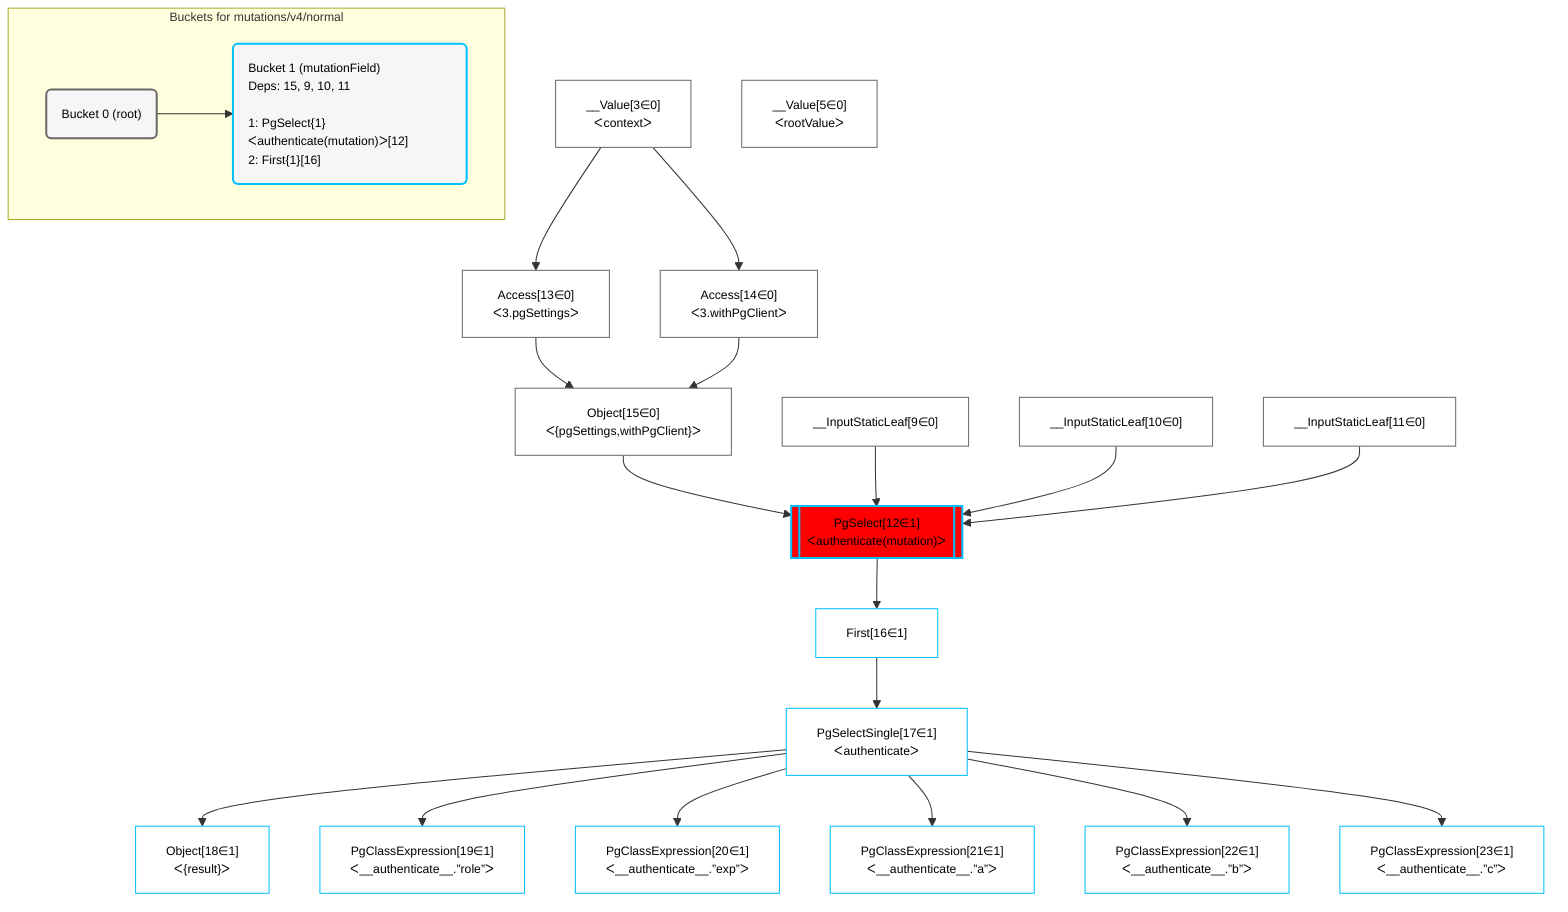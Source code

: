 %%{init: {'themeVariables': { 'fontSize': '12px'}}}%%
graph TD
    classDef path fill:#eee,stroke:#000,color:#000
    classDef plan fill:#fff,stroke-width:1px,color:#000
    classDef itemplan fill:#fff,stroke-width:2px,color:#000
    classDef sideeffectplan fill:#f00,stroke-width:2px,color:#000
    classDef bucket fill:#f6f6f6,color:#000,stroke-width:2px,text-align:left


    %% define steps
    __Value3["__Value[3∈0]<br />ᐸcontextᐳ"]:::plan
    __Value5["__Value[5∈0]<br />ᐸrootValueᐳ"]:::plan
    __InputStaticLeaf9["__InputStaticLeaf[9∈0]"]:::plan
    __InputStaticLeaf10["__InputStaticLeaf[10∈0]"]:::plan
    __InputStaticLeaf11["__InputStaticLeaf[11∈0]"]:::plan
    Access13["Access[13∈0]<br />ᐸ3.pgSettingsᐳ"]:::plan
    Access14["Access[14∈0]<br />ᐸ3.withPgClientᐳ"]:::plan
    Object15["Object[15∈0]<br />ᐸ{pgSettings,withPgClient}ᐳ"]:::plan
    PgSelect12[["PgSelect[12∈1]<br />ᐸauthenticate(mutation)ᐳ"]]:::sideeffectplan
    First16["First[16∈1]"]:::plan
    PgSelectSingle17["PgSelectSingle[17∈1]<br />ᐸauthenticateᐳ"]:::plan
    Object18["Object[18∈1]<br />ᐸ{result}ᐳ"]:::plan
    PgClassExpression19["PgClassExpression[19∈1]<br />ᐸ__authenticate__.”role”ᐳ"]:::plan
    PgClassExpression20["PgClassExpression[20∈1]<br />ᐸ__authenticate__.”exp”ᐳ"]:::plan
    PgClassExpression21["PgClassExpression[21∈1]<br />ᐸ__authenticate__.”a”ᐳ"]:::plan
    PgClassExpression22["PgClassExpression[22∈1]<br />ᐸ__authenticate__.”b”ᐳ"]:::plan
    PgClassExpression23["PgClassExpression[23∈1]<br />ᐸ__authenticate__.”c”ᐳ"]:::plan

    %% plan dependencies
    __Value3 --> Access13
    __Value3 --> Access14
    Access13 & Access14 --> Object15
    Object15 & __InputStaticLeaf9 & __InputStaticLeaf10 & __InputStaticLeaf11 --> PgSelect12
    PgSelect12 --> First16
    First16 --> PgSelectSingle17
    PgSelectSingle17 --> Object18
    PgSelectSingle17 --> PgClassExpression19
    PgSelectSingle17 --> PgClassExpression20
    PgSelectSingle17 --> PgClassExpression21
    PgSelectSingle17 --> PgClassExpression22
    PgSelectSingle17 --> PgClassExpression23

    subgraph "Buckets for mutations/v4/normal"
    Bucket0("Bucket 0 (root)"):::bucket
    classDef bucket0 stroke:#696969
    class Bucket0,__Value3,__Value5,__InputStaticLeaf9,__InputStaticLeaf10,__InputStaticLeaf11,Access13,Access14,Object15 bucket0
    Bucket1("Bucket 1 (mutationField)<br />Deps: 15, 9, 10, 11<br /><br />1: PgSelect{1}ᐸauthenticate(mutation)ᐳ[12]<br />2: First{1}[16]"):::bucket
    classDef bucket1 stroke:#00bfff
    class Bucket1,PgSelect12,First16,PgSelectSingle17,Object18,PgClassExpression19,PgClassExpression20,PgClassExpression21,PgClassExpression22,PgClassExpression23 bucket1
    Bucket0 --> Bucket1
    end
